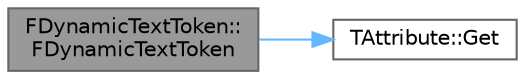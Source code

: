 digraph "FDynamicTextToken::FDynamicTextToken"
{
 // INTERACTIVE_SVG=YES
 // LATEX_PDF_SIZE
  bgcolor="transparent";
  edge [fontname=Helvetica,fontsize=10,labelfontname=Helvetica,labelfontsize=10];
  node [fontname=Helvetica,fontsize=10,shape=box,height=0.2,width=0.4];
  rankdir="LR";
  Node1 [id="Node000001",label="FDynamicTextToken::\lFDynamicTextToken",height=0.2,width=0.4,color="gray40", fillcolor="grey60", style="filled", fontcolor="black",tooltip="Private constructor."];
  Node1 -> Node2 [id="edge1_Node000001_Node000002",color="steelblue1",style="solid",tooltip=" "];
  Node2 [id="Node000002",label="TAttribute::Get",height=0.2,width=0.4,color="grey40", fillcolor="white", style="filled",URL="$dd/dcd/classTAttribute.html#a08b5ad02ab005018cef6ed26fd2db616",tooltip="Gets the attribute's current value."];
}
